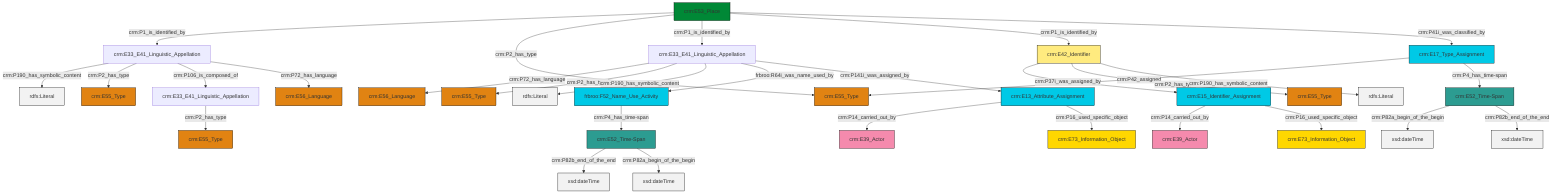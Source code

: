 graph TD
classDef Literal fill:#f2f2f2,stroke:#000000;
classDef CRM_Entity fill:#FFFFFF,stroke:#000000;
classDef Temporal_Entity fill:#00C9E6, stroke:#000000;
classDef Type fill:#E18312, stroke:#000000;
classDef Time-Span fill:#2C9C91, stroke:#000000;
classDef Appellation fill:#FFEB7F, stroke:#000000;
classDef Place fill:#008836, stroke:#000000;
classDef Persistent_Item fill:#B266B2, stroke:#000000;
classDef Conceptual_Object fill:#FFD700, stroke:#000000;
classDef Physical_Thing fill:#D2B48C, stroke:#000000;
classDef Actor fill:#f58aad, stroke:#000000;
classDef PC_Classes fill:#4ce600, stroke:#000000;
classDef Multi fill:#cccccc,stroke:#000000;

2["crm:E17_Type_Assignment"]:::Temporal_Entity -->|crm:P42_assigned| 3["crm:E55_Type"]:::Type
4["crm:E52_Time-Span"]:::Time-Span -->|crm:P82b_end_of_the_end| 5[xsd:dateTime]:::Literal
8["frbroo:F52_Name_Use_Activity"]:::Temporal_Entity -->|crm:P4_has_time-span| 4["crm:E52_Time-Span"]:::Time-Span
14["crm:E33_E41_Linguistic_Appellation"]:::Default -->|crm:P190_has_symbolic_content| 15[rdfs:Literal]:::Literal
4["crm:E52_Time-Span"]:::Time-Span -->|crm:P82a_begin_of_the_begin| 16[xsd:dateTime]:::Literal
17["crm:E13_Attribute_Assignment"]:::Temporal_Entity -->|crm:P14_carried_out_by| 0["crm:E39_Actor"]:::Actor
14["crm:E33_E41_Linguistic_Appellation"]:::Default -->|crm:P2_has_type| 18["crm:E55_Type"]:::Type
23["crm:E53_Place"]:::Place -->|crm:P1_is_identified_by| 14["crm:E33_E41_Linguistic_Appellation"]:::Default
23["crm:E53_Place"]:::Place -->|crm:P2_has_type| 3["crm:E55_Type"]:::Type
6["crm:E42_Identifier"]:::Appellation -->|crm:P37i_was_assigned_by| 24["crm:E15_Identifier_Assignment"]:::Temporal_Entity
23["crm:E53_Place"]:::Place -->|crm:P1_is_identified_by| 25["crm:E33_E41_Linguistic_Appellation"]:::Default
25["crm:E33_E41_Linguistic_Appellation"]:::Default -->|crm:P72_has_language| 10["crm:E56_Language"]:::Type
25["crm:E33_E41_Linguistic_Appellation"]:::Default -->|crm:P2_has_type| 28["crm:E55_Type"]:::Type
25["crm:E33_E41_Linguistic_Appellation"]:::Default -->|crm:P190_has_symbolic_content| 31[rdfs:Literal]:::Literal
26["crm:E52_Time-Span"]:::Time-Span -->|crm:P82a_begin_of_the_begin| 32[xsd:dateTime]:::Literal
23["crm:E53_Place"]:::Place -->|crm:P1_is_identified_by| 6["crm:E42_Identifier"]:::Appellation
25["crm:E33_E41_Linguistic_Appellation"]:::Default -->|frbroo:R64i_was_name_used_by| 8["frbroo:F52_Name_Use_Activity"]:::Temporal_Entity
26["crm:E52_Time-Span"]:::Time-Span -->|crm:P82b_end_of_the_end| 40[xsd:dateTime]:::Literal
23["crm:E53_Place"]:::Place -->|crm:P41i_was_classified_by| 2["crm:E17_Type_Assignment"]:::Temporal_Entity
6["crm:E42_Identifier"]:::Appellation -->|crm:P2_has_type| 44["crm:E55_Type"]:::Type
14["crm:E33_E41_Linguistic_Appellation"]:::Default -->|crm:P106_is_composed_of| 12["crm:E33_E41_Linguistic_Appellation"]:::Default
17["crm:E13_Attribute_Assignment"]:::Temporal_Entity -->|crm:P16_used_specific_object| 20["crm:E73_Information_Object"]:::Conceptual_Object
6["crm:E42_Identifier"]:::Appellation -->|crm:P190_has_symbolic_content| 47[rdfs:Literal]:::Literal
2["crm:E17_Type_Assignment"]:::Temporal_Entity -->|crm:P4_has_time-span| 26["crm:E52_Time-Span"]:::Time-Span
24["crm:E15_Identifier_Assignment"]:::Temporal_Entity -->|crm:P14_carried_out_by| 34["crm:E39_Actor"]:::Actor
14["crm:E33_E41_Linguistic_Appellation"]:::Default -->|crm:P72_has_language| 42["crm:E56_Language"]:::Type
12["crm:E33_E41_Linguistic_Appellation"]:::Default -->|crm:P2_has_type| 50["crm:E55_Type"]:::Type
24["crm:E15_Identifier_Assignment"]:::Temporal_Entity -->|crm:P16_used_specific_object| 29["crm:E73_Information_Object"]:::Conceptual_Object
25["crm:E33_E41_Linguistic_Appellation"]:::Default -->|crm:P141i_was_assigned_by| 17["crm:E13_Attribute_Assignment"]:::Temporal_Entity